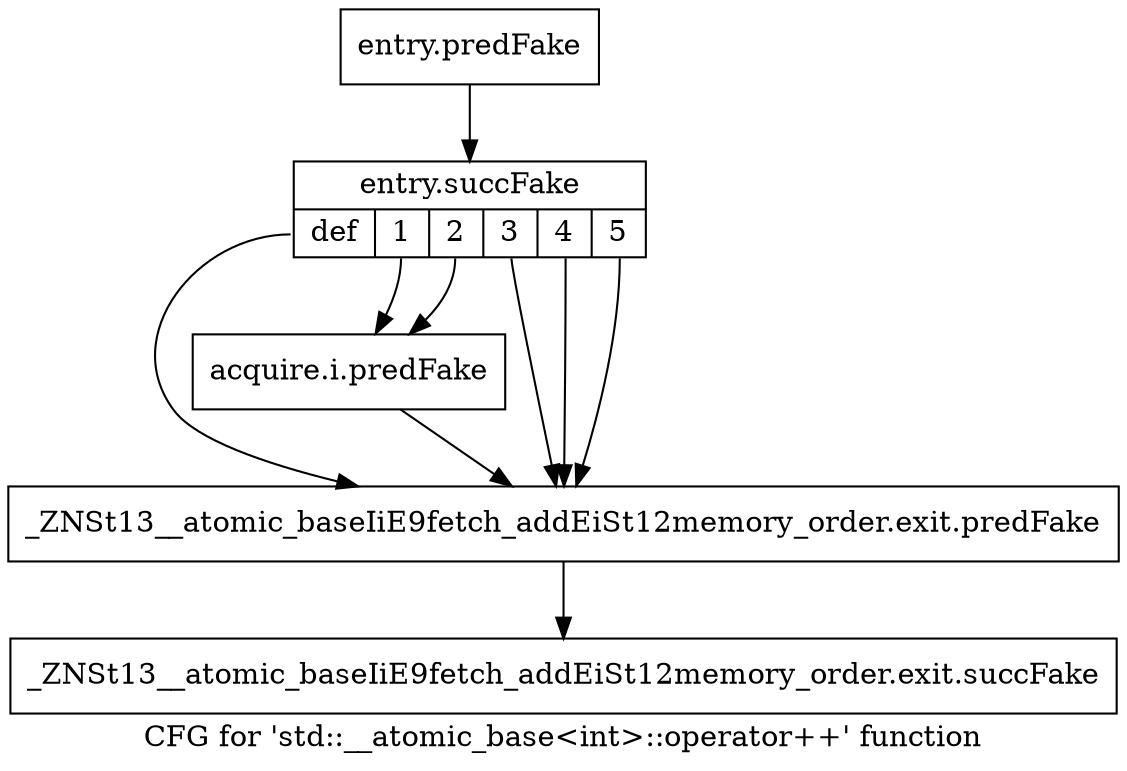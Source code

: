 digraph "CFG for 'std::__atomic_base\<int\>::operator++' function" {
	label="CFG for 'std::__atomic_base\<int\>::operator++' function";

	Node0x57895f0 [shape=record,filename="",linenumber="",label="{entry.predFake}"];
	Node0x57895f0 -> Node0x58fe740[ callList="" memoryops="" filename="/tools/Xilinx/Vitis_HLS/2023.1/tps/lnx64/gcc-8.3.0/lib/gcc/x86_64-pc-linux-gnu/8.3.0/../../../../include/c++/8.3.0/bits/atomic_base.h" execusionnum="0"];
	Node0x58fe740 [shape=record,filename="/tools/Xilinx/Vitis_HLS/2023.1/tps/lnx64/gcc-8.3.0/lib/gcc/x86_64-pc-linux-gnu/8.3.0/../../../../include/c++/8.3.0/bits/atomic_base.h",linenumber="514",label="{entry.succFake|{<s0>def|<s1>1|<s2>2|<s3>3|<s4>4|<s5>5}}"];
	Node0x58fe740:s0 -> Node0x5789dd0[ callList="" memoryops="" filename="/tools/Xilinx/Vitis_HLS/2023.1/tps/lnx64/gcc-8.3.0/lib/gcc/x86_64-pc-linux-gnu/8.3.0/../../../../include/c++/8.3.0/bits/atomic_base.h" execusionnum="0"];
	Node0x58fe740:s1 -> Node0x5789c90;
	Node0x58fe740:s2 -> Node0x5789c90;
	Node0x58fe740:s3 -> Node0x5789dd0[ callList="" memoryops="" filename="/tools/Xilinx/Vitis_HLS/2023.1/tps/lnx64/gcc-8.3.0/lib/gcc/x86_64-pc-linux-gnu/8.3.0/../../../../include/c++/8.3.0/bits/atomic_base.h" execusionnum="0"];
	Node0x58fe740:s4 -> Node0x5789dd0[ callList="" memoryops="" filename="/tools/Xilinx/Vitis_HLS/2023.1/tps/lnx64/gcc-8.3.0/lib/gcc/x86_64-pc-linux-gnu/8.3.0/../../../../include/c++/8.3.0/bits/atomic_base.h" execusionnum="0"];
	Node0x58fe740:s5 -> Node0x5789dd0[ callList="" memoryops="" filename="/tools/Xilinx/Vitis_HLS/2023.1/tps/lnx64/gcc-8.3.0/lib/gcc/x86_64-pc-linux-gnu/8.3.0/../../../../include/c++/8.3.0/bits/atomic_base.h" execusionnum="0"];
	Node0x5789c90 [shape=record,filename="/tools/Xilinx/Vitis_HLS/2023.1/tps/lnx64/gcc-8.3.0/lib/gcc/x86_64-pc-linux-gnu/8.3.0/../../../../include/c++/8.3.0/bits/atomic_base.h",linenumber="514",label="{acquire.i.predFake}"];
	Node0x5789c90 -> Node0x5789dd0[ callList="" memoryops="" filename="/tools/Xilinx/Vitis_HLS/2023.1/tps/lnx64/gcc-8.3.0/lib/gcc/x86_64-pc-linux-gnu/8.3.0/../../../../include/c++/8.3.0/bits/atomic_base.h" execusionnum="0"];
	Node0x5789dd0 [shape=record,filename="/tools/Xilinx/Vitis_HLS/2023.1/tps/lnx64/gcc-8.3.0/lib/gcc/x86_64-pc-linux-gnu/8.3.0/../../../../include/c++/8.3.0/bits/atomic_base.h",linenumber="514",label="{_ZNSt13__atomic_baseIiE9fetch_addEiSt12memory_order.exit.predFake}"];
	Node0x5789dd0 -> Node0x58fe9e0[ callList="" memoryops="" filename="/tools/Xilinx/Vitis_HLS/2023.1/tps/lnx64/gcc-8.3.0/lib/gcc/x86_64-pc-linux-gnu/8.3.0/../../../../include/c++/8.3.0/bits/atomic_base.h" execusionnum="0"];
	Node0x58fe9e0 [shape=record,filename="/tools/Xilinx/Vitis_HLS/2023.1/tps/lnx64/gcc-8.3.0/lib/gcc/x86_64-pc-linux-gnu/8.3.0/../../../../include/c++/8.3.0/bits/atomic_base.h",linenumber="280",label="{_ZNSt13__atomic_baseIiE9fetch_addEiSt12memory_order.exit.succFake}"];
}

